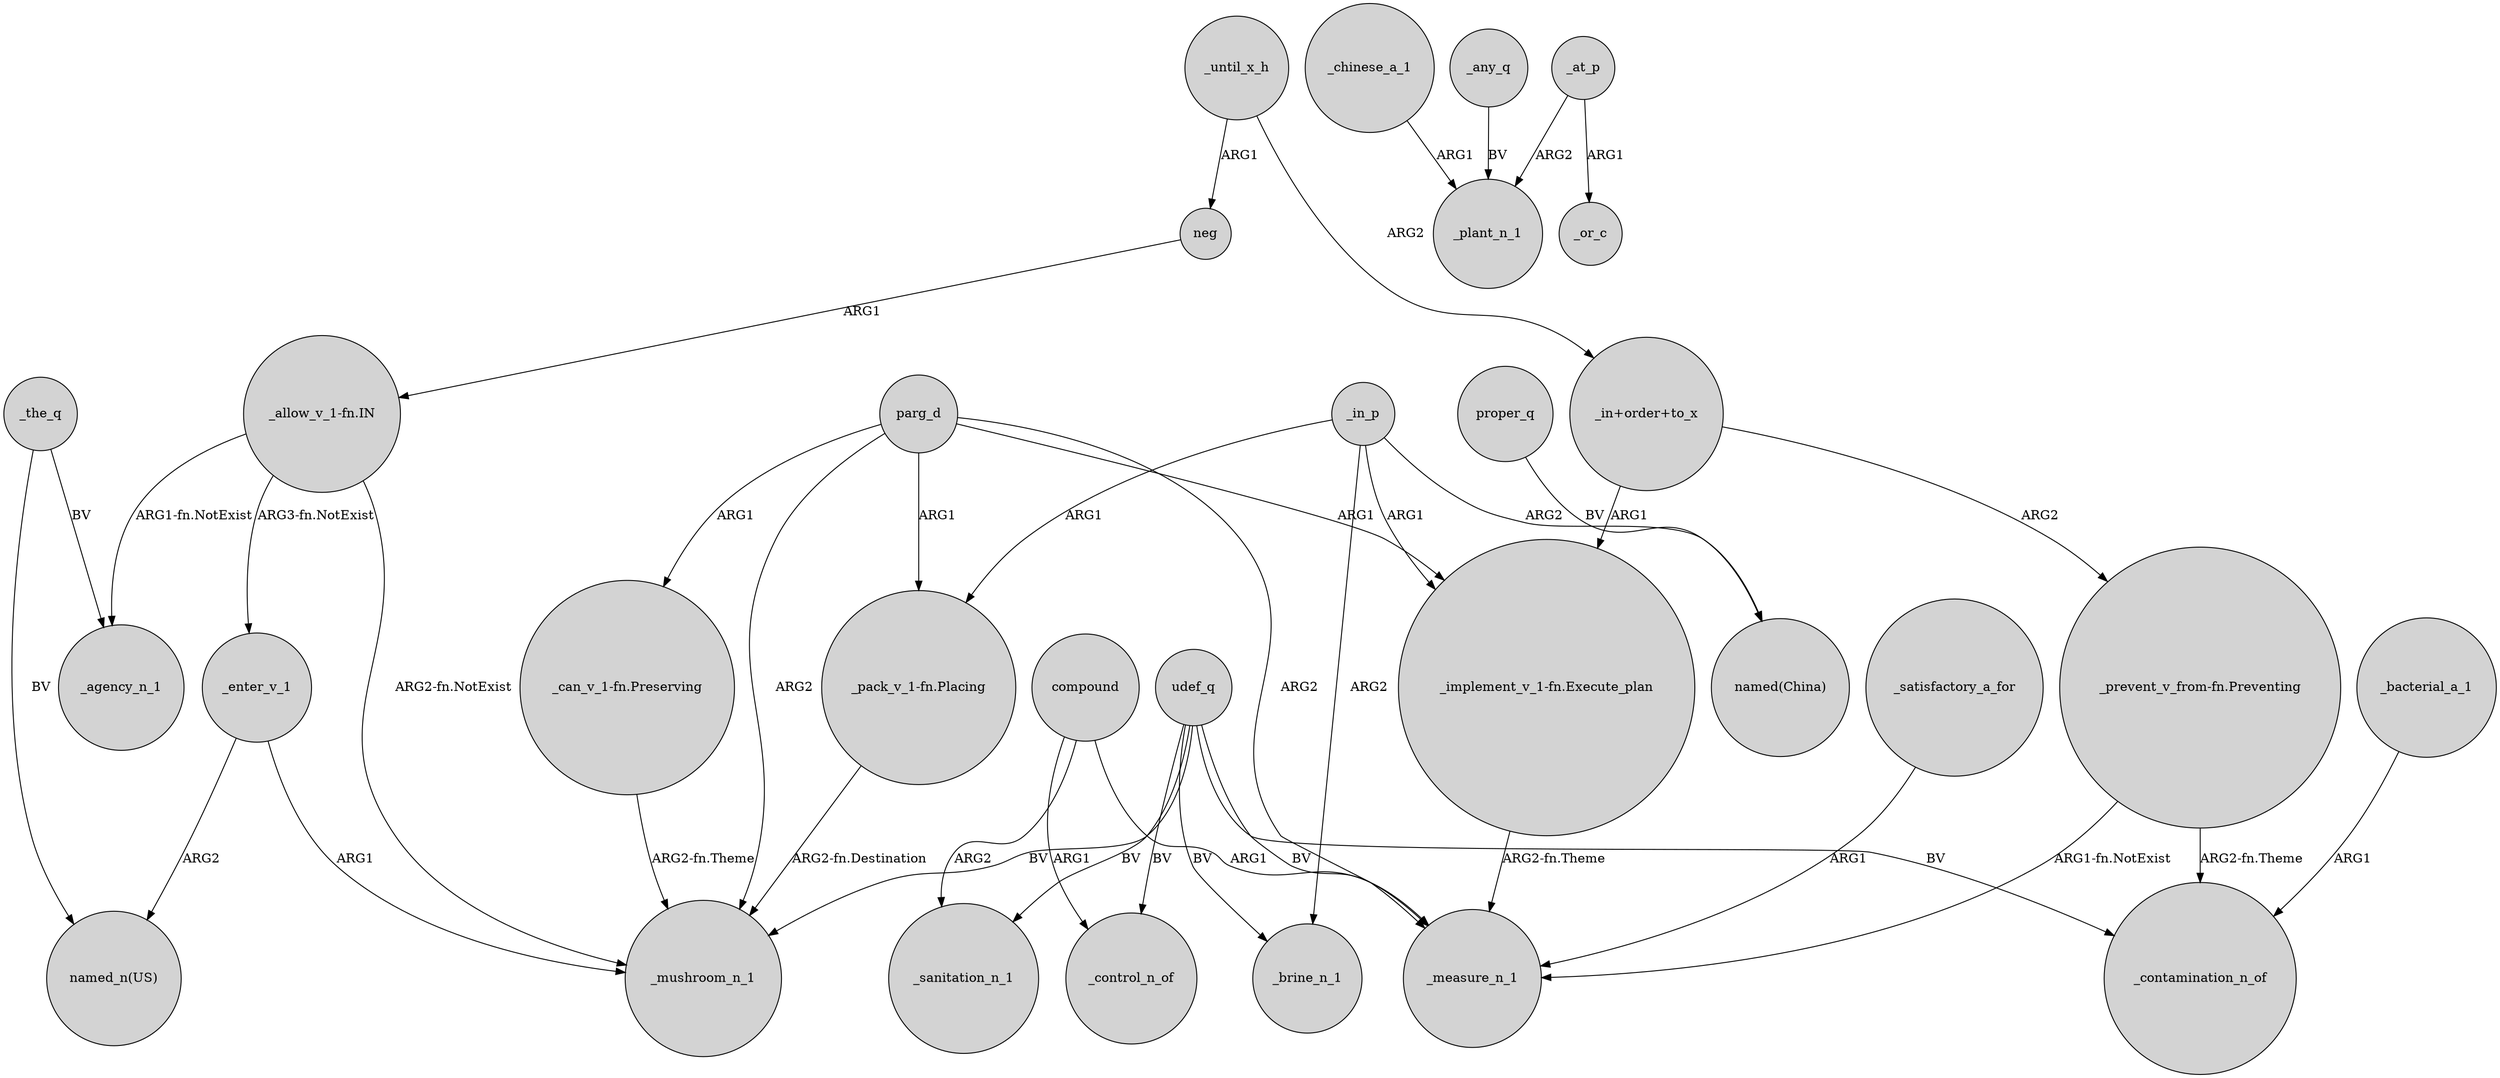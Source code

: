 digraph {
	node [shape=circle style=filled]
	"_allow_v_1-fn.IN" -> _agency_n_1 [label="ARG1-fn.NotExist"]
	_the_q -> _agency_n_1 [label=BV]
	udef_q -> _mushroom_n_1 [label=BV]
	"_in+order+to_x" -> "_implement_v_1-fn.Execute_plan" [label=ARG1]
	_in_p -> _brine_n_1 [label=ARG2]
	_chinese_a_1 -> _plant_n_1 [label=ARG1]
	udef_q -> _control_n_of [label=BV]
	_at_p -> _plant_n_1 [label=ARG2]
	_until_x_h -> neg [label=ARG1]
	_bacterial_a_1 -> _contamination_n_of [label=ARG1]
	"_allow_v_1-fn.IN" -> _enter_v_1 [label="ARG3-fn.NotExist"]
	parg_d -> "_pack_v_1-fn.Placing" [label=ARG1]
	"_pack_v_1-fn.Placing" -> _mushroom_n_1 [label="ARG2-fn.Destination"]
	parg_d -> "_implement_v_1-fn.Execute_plan" [label=ARG1]
	_until_x_h -> "_in+order+to_x" [label=ARG2]
	parg_d -> "_can_v_1-fn.Preserving" [label=ARG1]
	_the_q -> "named_n(US)" [label=BV]
	compound -> _measure_n_1 [label=ARG1]
	udef_q -> _sanitation_n_1 [label=BV]
	compound -> _control_n_of [label=ARG1]
	"_prevent_v_from-fn.Preventing" -> _measure_n_1 [label="ARG1-fn.NotExist"]
	_satisfactory_a_for -> _measure_n_1 [label=ARG1]
	udef_q -> _contamination_n_of [label=BV]
	"_allow_v_1-fn.IN" -> _mushroom_n_1 [label="ARG2-fn.NotExist"]
	udef_q -> _measure_n_1 [label=BV]
	compound -> _sanitation_n_1 [label=ARG2]
	udef_q -> _brine_n_1 [label=BV]
	proper_q -> "named(China)" [label=BV]
	_in_p -> "_pack_v_1-fn.Placing" [label=ARG1]
	_any_q -> _plant_n_1 [label=BV]
	neg -> "_allow_v_1-fn.IN" [label=ARG1]
	_enter_v_1 -> _mushroom_n_1 [label=ARG1]
	parg_d -> _mushroom_n_1 [label=ARG2]
	_at_p -> _or_c [label=ARG1]
	parg_d -> _measure_n_1 [label=ARG2]
	_in_p -> "named(China)" [label=ARG2]
	"_in+order+to_x" -> "_prevent_v_from-fn.Preventing" [label=ARG2]
	"_can_v_1-fn.Preserving" -> _mushroom_n_1 [label="ARG2-fn.Theme"]
	"_prevent_v_from-fn.Preventing" -> _contamination_n_of [label="ARG2-fn.Theme"]
	"_implement_v_1-fn.Execute_plan" -> _measure_n_1 [label="ARG2-fn.Theme"]
	_enter_v_1 -> "named_n(US)" [label=ARG2]
	_in_p -> "_implement_v_1-fn.Execute_plan" [label=ARG1]
}
